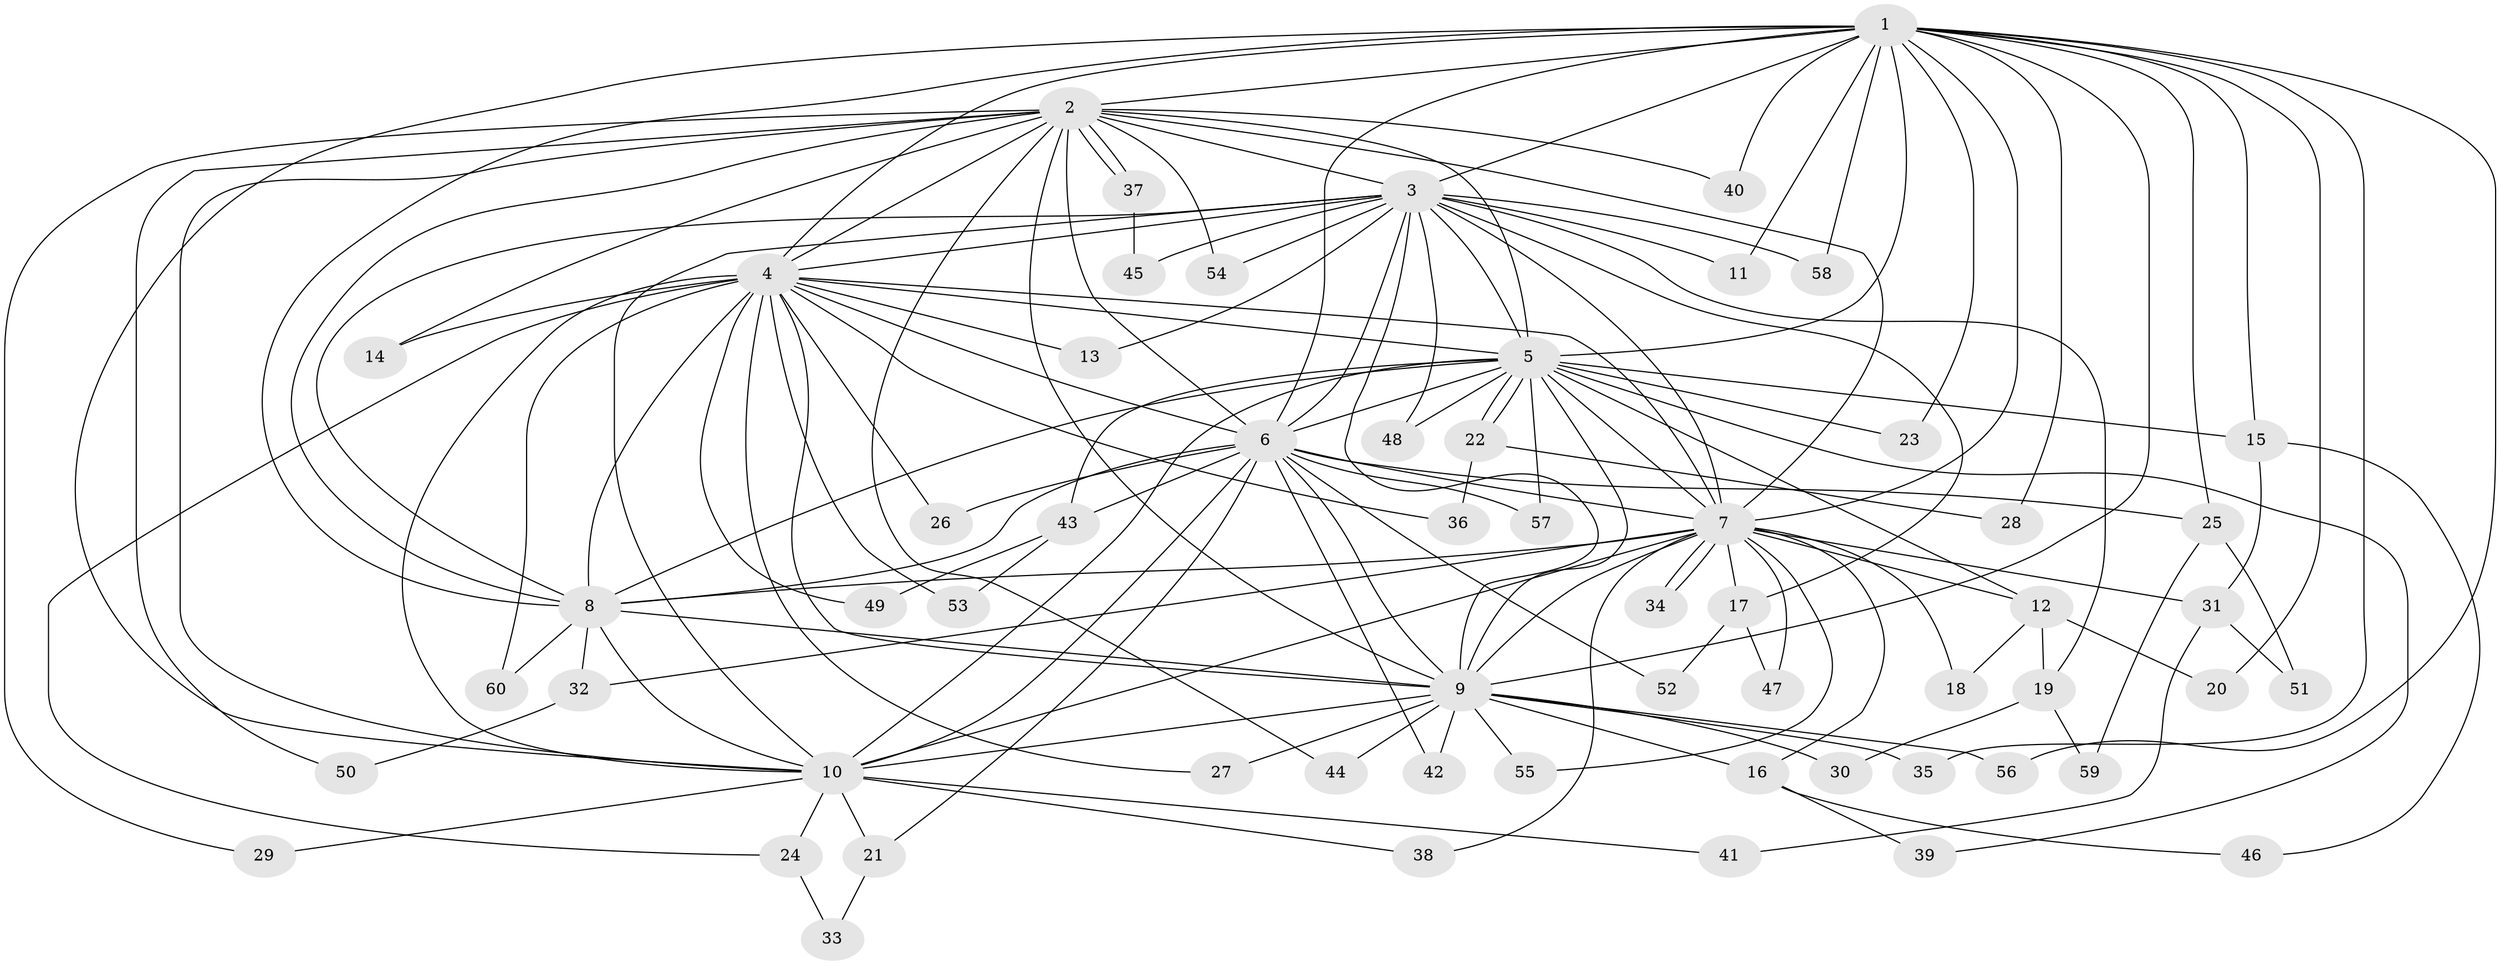 // Generated by graph-tools (version 1.1) at 2025/14/03/09/25 04:14:07]
// undirected, 60 vertices, 145 edges
graph export_dot {
graph [start="1"]
  node [color=gray90,style=filled];
  1;
  2;
  3;
  4;
  5;
  6;
  7;
  8;
  9;
  10;
  11;
  12;
  13;
  14;
  15;
  16;
  17;
  18;
  19;
  20;
  21;
  22;
  23;
  24;
  25;
  26;
  27;
  28;
  29;
  30;
  31;
  32;
  33;
  34;
  35;
  36;
  37;
  38;
  39;
  40;
  41;
  42;
  43;
  44;
  45;
  46;
  47;
  48;
  49;
  50;
  51;
  52;
  53;
  54;
  55;
  56;
  57;
  58;
  59;
  60;
  1 -- 2;
  1 -- 3;
  1 -- 4;
  1 -- 5;
  1 -- 6;
  1 -- 7;
  1 -- 8;
  1 -- 9;
  1 -- 10;
  1 -- 11;
  1 -- 15;
  1 -- 20;
  1 -- 23;
  1 -- 25;
  1 -- 28;
  1 -- 35;
  1 -- 40;
  1 -- 56;
  1 -- 58;
  2 -- 3;
  2 -- 4;
  2 -- 5;
  2 -- 6;
  2 -- 7;
  2 -- 8;
  2 -- 9;
  2 -- 10;
  2 -- 14;
  2 -- 29;
  2 -- 37;
  2 -- 37;
  2 -- 40;
  2 -- 44;
  2 -- 50;
  2 -- 54;
  3 -- 4;
  3 -- 5;
  3 -- 6;
  3 -- 7;
  3 -- 8;
  3 -- 9;
  3 -- 10;
  3 -- 11;
  3 -- 13;
  3 -- 17;
  3 -- 19;
  3 -- 45;
  3 -- 48;
  3 -- 54;
  3 -- 58;
  4 -- 5;
  4 -- 6;
  4 -- 7;
  4 -- 8;
  4 -- 9;
  4 -- 10;
  4 -- 13;
  4 -- 14;
  4 -- 24;
  4 -- 26;
  4 -- 27;
  4 -- 36;
  4 -- 49;
  4 -- 53;
  4 -- 60;
  5 -- 6;
  5 -- 7;
  5 -- 8;
  5 -- 9;
  5 -- 10;
  5 -- 12;
  5 -- 15;
  5 -- 22;
  5 -- 22;
  5 -- 23;
  5 -- 39;
  5 -- 43;
  5 -- 48;
  5 -- 57;
  6 -- 7;
  6 -- 8;
  6 -- 9;
  6 -- 10;
  6 -- 21;
  6 -- 25;
  6 -- 26;
  6 -- 42;
  6 -- 43;
  6 -- 52;
  6 -- 57;
  7 -- 8;
  7 -- 9;
  7 -- 10;
  7 -- 12;
  7 -- 16;
  7 -- 17;
  7 -- 18;
  7 -- 31;
  7 -- 32;
  7 -- 34;
  7 -- 34;
  7 -- 38;
  7 -- 47;
  7 -- 55;
  8 -- 9;
  8 -- 10;
  8 -- 32;
  8 -- 60;
  9 -- 10;
  9 -- 16;
  9 -- 27;
  9 -- 30;
  9 -- 35;
  9 -- 42;
  9 -- 44;
  9 -- 55;
  9 -- 56;
  10 -- 21;
  10 -- 24;
  10 -- 29;
  10 -- 38;
  10 -- 41;
  12 -- 18;
  12 -- 19;
  12 -- 20;
  15 -- 31;
  15 -- 46;
  16 -- 39;
  16 -- 46;
  17 -- 47;
  17 -- 52;
  19 -- 30;
  19 -- 59;
  21 -- 33;
  22 -- 28;
  22 -- 36;
  24 -- 33;
  25 -- 51;
  25 -- 59;
  31 -- 41;
  31 -- 51;
  32 -- 50;
  37 -- 45;
  43 -- 49;
  43 -- 53;
}
